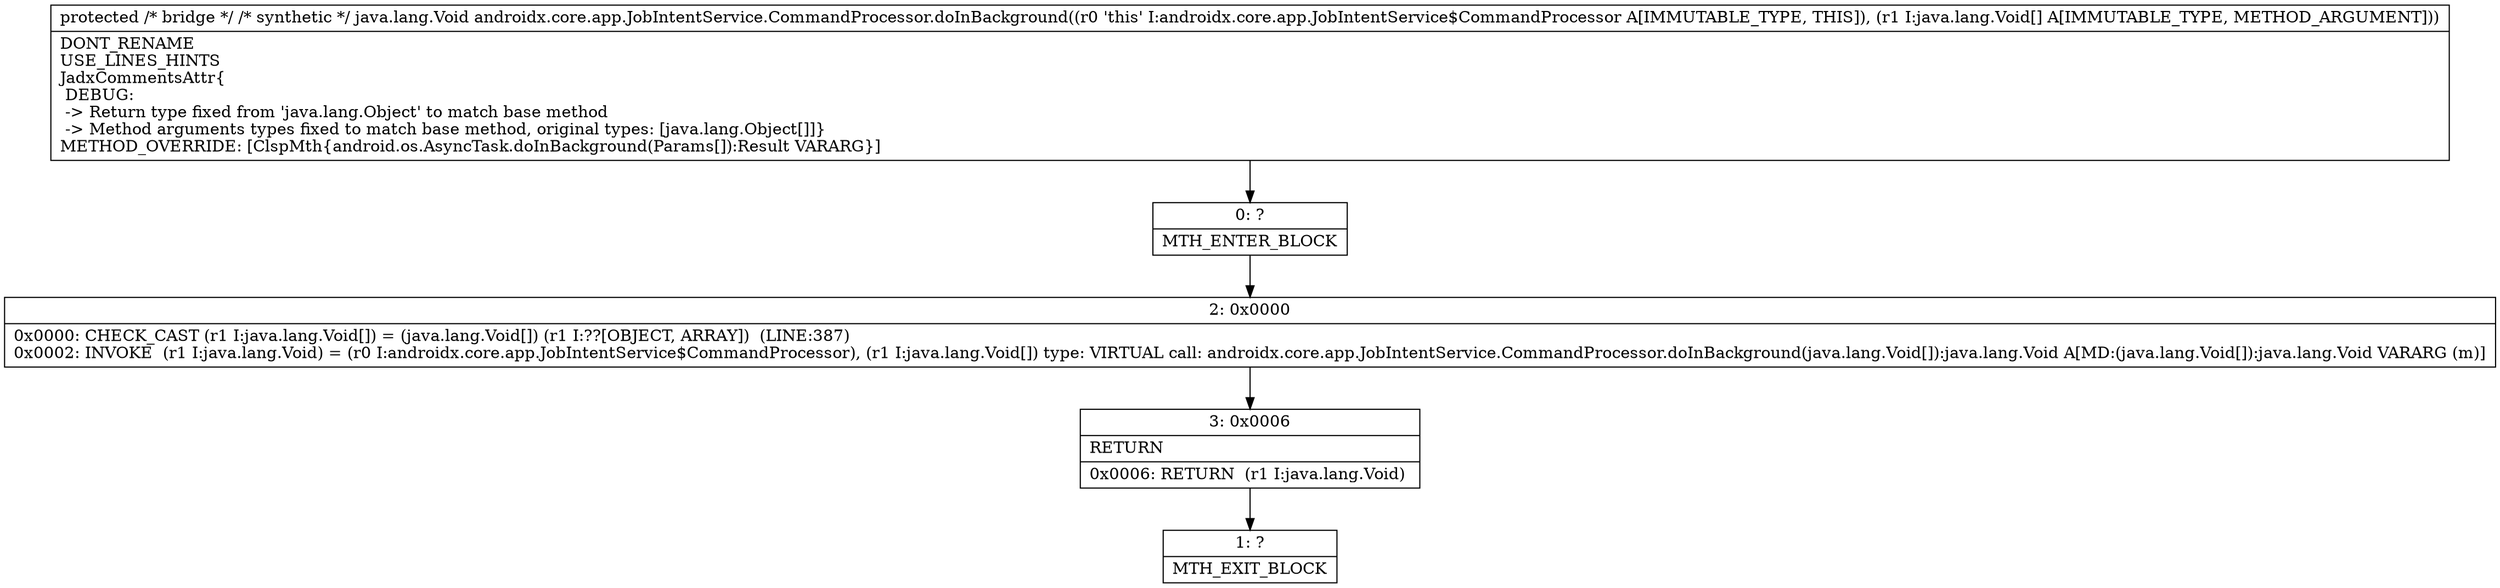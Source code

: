digraph "CFG forandroidx.core.app.JobIntentService.CommandProcessor.doInBackground([Ljava\/lang\/Object;)Ljava\/lang\/Object;" {
Node_0 [shape=record,label="{0\:\ ?|MTH_ENTER_BLOCK\l}"];
Node_2 [shape=record,label="{2\:\ 0x0000|0x0000: CHECK_CAST (r1 I:java.lang.Void[]) = (java.lang.Void[]) (r1 I:??[OBJECT, ARRAY])  (LINE:387)\l0x0002: INVOKE  (r1 I:java.lang.Void) = (r0 I:androidx.core.app.JobIntentService$CommandProcessor), (r1 I:java.lang.Void[]) type: VIRTUAL call: androidx.core.app.JobIntentService.CommandProcessor.doInBackground(java.lang.Void[]):java.lang.Void A[MD:(java.lang.Void[]):java.lang.Void VARARG (m)]\l}"];
Node_3 [shape=record,label="{3\:\ 0x0006|RETURN\l|0x0006: RETURN  (r1 I:java.lang.Void) \l}"];
Node_1 [shape=record,label="{1\:\ ?|MTH_EXIT_BLOCK\l}"];
MethodNode[shape=record,label="{protected \/* bridge *\/ \/* synthetic *\/ java.lang.Void androidx.core.app.JobIntentService.CommandProcessor.doInBackground((r0 'this' I:androidx.core.app.JobIntentService$CommandProcessor A[IMMUTABLE_TYPE, THIS]), (r1 I:java.lang.Void[] A[IMMUTABLE_TYPE, METHOD_ARGUMENT]))  | DONT_RENAME\lUSE_LINES_HINTS\lJadxCommentsAttr\{\l DEBUG: \l \-\> Return type fixed from 'java.lang.Object' to match base method\l \-\> Method arguments types fixed to match base method, original types: [java.lang.Object[]]\}\lMETHOD_OVERRIDE: [ClspMth\{android.os.AsyncTask.doInBackground(Params[]):Result VARARG\}]\l}"];
MethodNode -> Node_0;Node_0 -> Node_2;
Node_2 -> Node_3;
Node_3 -> Node_1;
}

